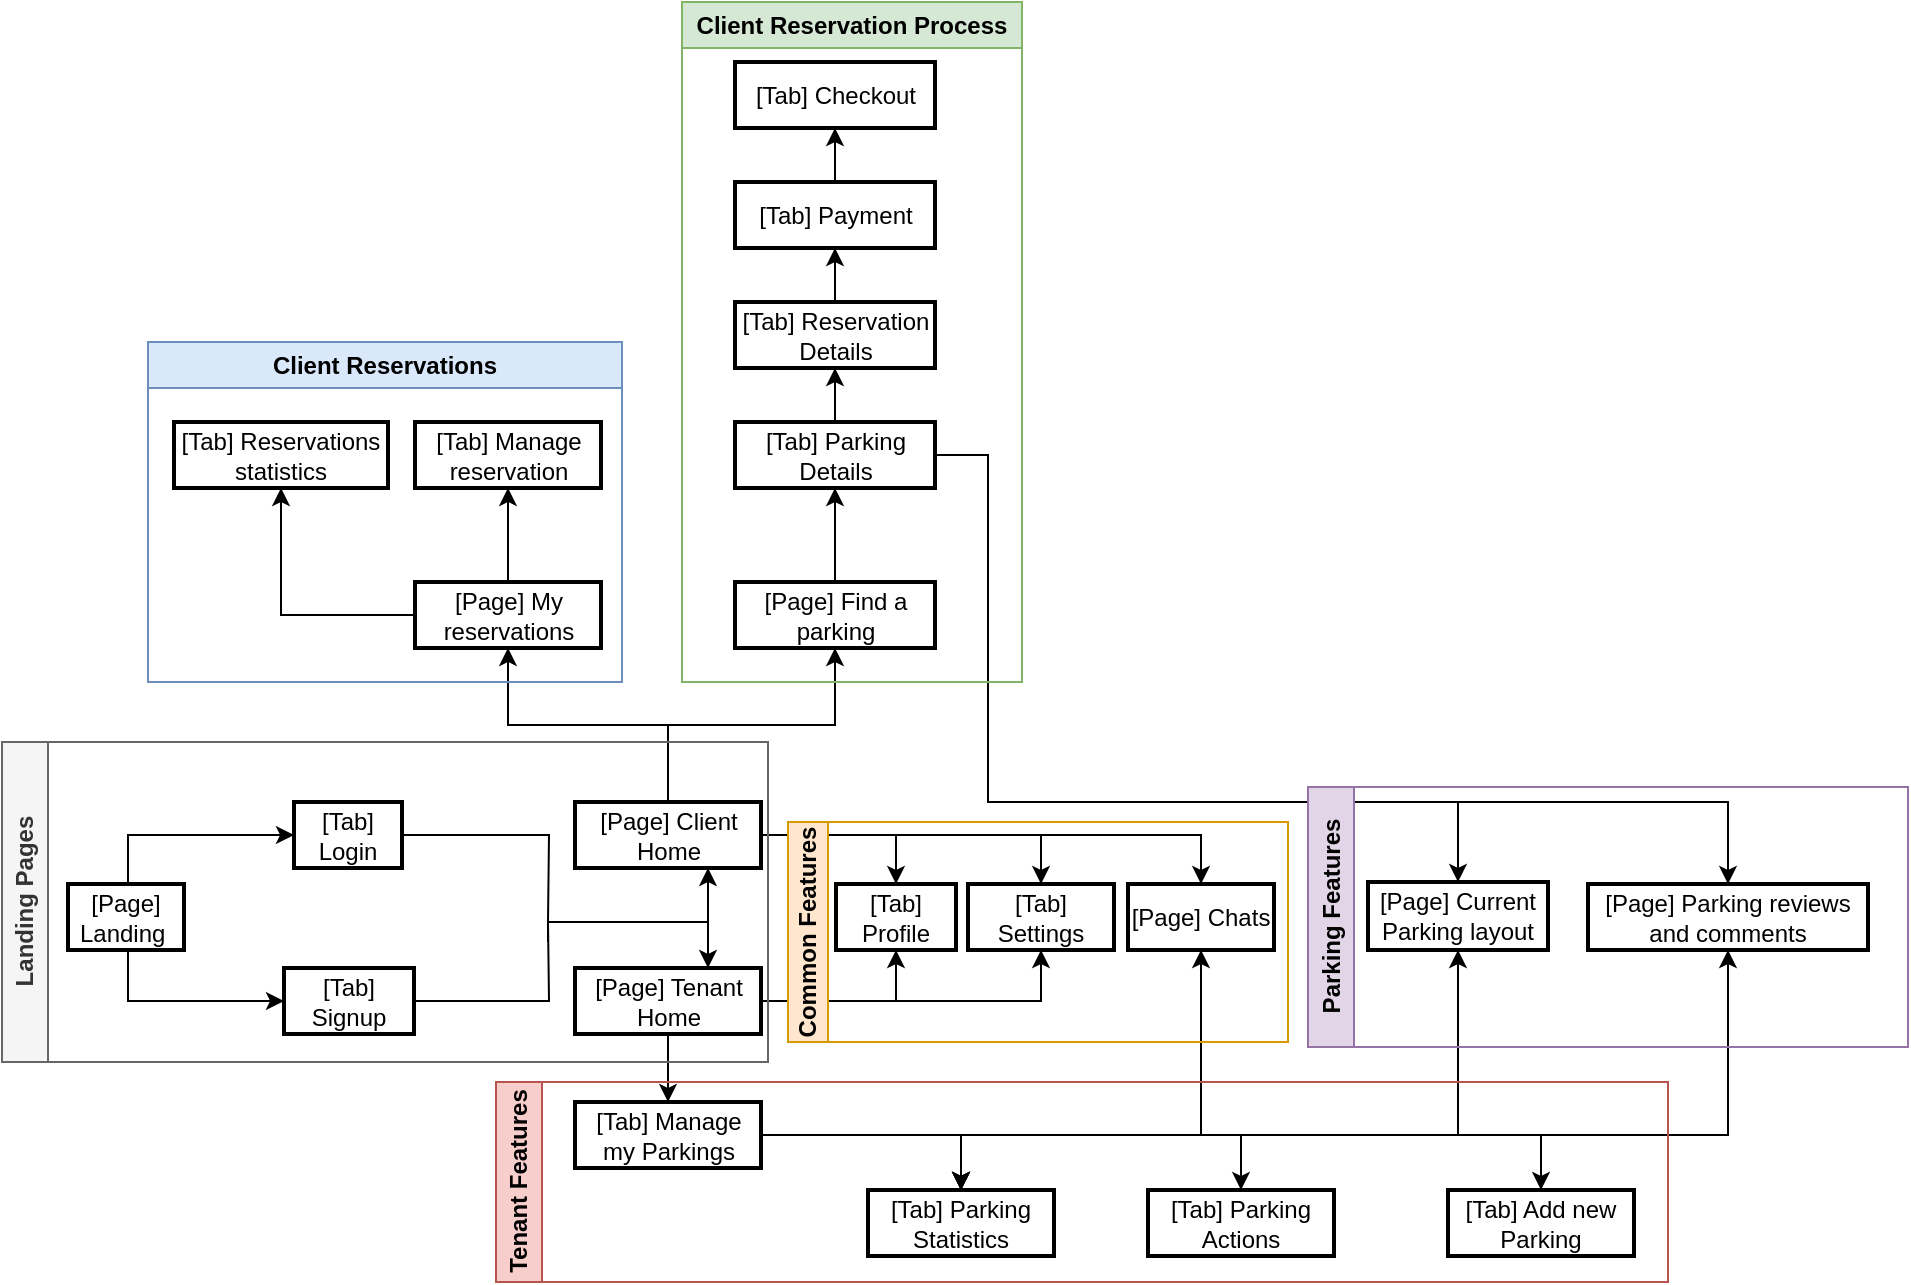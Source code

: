 <mxfile version="21.7.4" type="google">
  <diagram name="Page-1" id="HGVLSdjLlCYfiBSGcRH3">
    <mxGraphModel grid="1" page="1" gridSize="10" guides="1" tooltips="1" connect="1" arrows="1" fold="1" pageScale="1" pageWidth="827" pageHeight="1169" math="0" shadow="0">
      <root>
        <mxCell id="0" />
        <mxCell id="1" parent="0" />
        <mxCell id="HZpMQj95atoRqtbnxtPm-29" style="edgeStyle=orthogonalEdgeStyle;rounded=0;orthogonalLoop=1;jettySize=auto;html=1;entryX=0;entryY=0.5;entryDx=0;entryDy=0;" edge="1" parent="1" source="2" target="3">
          <mxGeometry relative="1" as="geometry">
            <Array as="points">
              <mxPoint x="30" y="17" />
            </Array>
          </mxGeometry>
        </mxCell>
        <mxCell id="HZpMQj95atoRqtbnxtPm-30" style="edgeStyle=orthogonalEdgeStyle;rounded=0;orthogonalLoop=1;jettySize=auto;html=1;entryX=0;entryY=0.5;entryDx=0;entryDy=0;" edge="1" parent="1" source="2" target="4">
          <mxGeometry relative="1" as="geometry">
            <Array as="points">
              <mxPoint x="30" y="100" />
            </Array>
          </mxGeometry>
        </mxCell>
        <mxCell id="2" value="[Page] Landing " style="whiteSpace=wrap;strokeWidth=2;" vertex="1" parent="1">
          <mxGeometry y="41" width="58" height="33" as="geometry" />
        </mxCell>
        <mxCell id="HZpMQj95atoRqtbnxtPm-19" style="edgeStyle=orthogonalEdgeStyle;orthogonalLoop=1;jettySize=auto;html=1;rounded=0;endArrow=none;endFill=0;" edge="1" parent="1" source="3">
          <mxGeometry relative="1" as="geometry">
            <mxPoint x="240" y="60" as="targetPoint" />
          </mxGeometry>
        </mxCell>
        <mxCell id="3" value="[Tab] Login" style="whiteSpace=wrap;strokeWidth=2;" vertex="1" parent="1">
          <mxGeometry x="113" width="54" height="33" as="geometry" />
        </mxCell>
        <mxCell id="HZpMQj95atoRqtbnxtPm-20" style="edgeStyle=orthogonalEdgeStyle;rounded=0;orthogonalLoop=1;jettySize=auto;html=1;endArrow=none;endFill=0;" edge="1" parent="1" source="4">
          <mxGeometry relative="1" as="geometry">
            <mxPoint x="240" y="60" as="targetPoint" />
          </mxGeometry>
        </mxCell>
        <mxCell id="4" value="[Tab] Signup" style="whiteSpace=wrap;strokeWidth=2;" vertex="1" parent="1">
          <mxGeometry x="108" y="83" width="65" height="33" as="geometry" />
        </mxCell>
        <mxCell id="6" value="[Tab] Settings" style="whiteSpace=wrap;strokeWidth=2;" vertex="1" parent="1">
          <mxGeometry x="450" y="41" width="73" height="33" as="geometry" />
        </mxCell>
        <mxCell id="7" value="[Tab] Profile" style="whiteSpace=wrap;strokeWidth=2;" vertex="1" parent="1">
          <mxGeometry x="384" y="41" width="60" height="33" as="geometry" />
        </mxCell>
        <mxCell id="HZpMQj95atoRqtbnxtPm-22" style="edgeStyle=orthogonalEdgeStyle;rounded=0;orthogonalLoop=1;jettySize=auto;html=1;endArrow=none;endFill=0;startArrow=classic;startFill=1;" edge="1" parent="1" source="HZpMQj95atoRqtbnxtPm-18">
          <mxGeometry relative="1" as="geometry">
            <mxPoint x="240" y="70" as="targetPoint" />
            <Array as="points">
              <mxPoint x="320" y="60" />
              <mxPoint x="240" y="60" />
            </Array>
          </mxGeometry>
        </mxCell>
        <mxCell id="HZpMQj95atoRqtbnxtPm-25" style="edgeStyle=orthogonalEdgeStyle;rounded=0;orthogonalLoop=1;jettySize=auto;html=1;entryX=0.5;entryY=0;entryDx=0;entryDy=0;" edge="1" parent="1" source="HZpMQj95atoRqtbnxtPm-18" target="7">
          <mxGeometry relative="1" as="geometry" />
        </mxCell>
        <mxCell id="HZpMQj95atoRqtbnxtPm-26" style="edgeStyle=orthogonalEdgeStyle;rounded=0;orthogonalLoop=1;jettySize=auto;html=1;entryX=0.5;entryY=0;entryDx=0;entryDy=0;" edge="1" parent="1" source="HZpMQj95atoRqtbnxtPm-18" target="6">
          <mxGeometry relative="1" as="geometry" />
        </mxCell>
        <mxCell id="HZpMQj95atoRqtbnxtPm-45" style="edgeStyle=orthogonalEdgeStyle;rounded=0;orthogonalLoop=1;jettySize=auto;html=1;entryX=0.5;entryY=0;entryDx=0;entryDy=0;" edge="1" parent="1" source="HZpMQj95atoRqtbnxtPm-18" target="HZpMQj95atoRqtbnxtPm-44">
          <mxGeometry relative="1" as="geometry" />
        </mxCell>
        <mxCell id="HZpMQj95atoRqtbnxtPm-47" value="" style="edgeStyle=orthogonalEdgeStyle;rounded=0;orthogonalLoop=1;jettySize=auto;html=1;" edge="1" parent="1" source="HZpMQj95atoRqtbnxtPm-18" target="HZpMQj95atoRqtbnxtPm-46">
          <mxGeometry relative="1" as="geometry" />
        </mxCell>
        <mxCell id="HZpMQj95atoRqtbnxtPm-52" value="" style="edgeStyle=orthogonalEdgeStyle;rounded=0;orthogonalLoop=1;jettySize=auto;html=1;" edge="1" parent="1" source="HZpMQj95atoRqtbnxtPm-18" target="HZpMQj95atoRqtbnxtPm-51">
          <mxGeometry relative="1" as="geometry" />
        </mxCell>
        <mxCell id="HZpMQj95atoRqtbnxtPm-23" style="edgeStyle=orthogonalEdgeStyle;rounded=0;orthogonalLoop=1;jettySize=auto;html=1;endArrow=none;endFill=0;startArrow=classic;startFill=1;" edge="1" parent="1" source="HZpMQj95atoRqtbnxtPm-21">
          <mxGeometry relative="1" as="geometry">
            <mxPoint x="240" y="60" as="targetPoint" />
            <Array as="points">
              <mxPoint x="320" y="60" />
            </Array>
          </mxGeometry>
        </mxCell>
        <mxCell id="HZpMQj95atoRqtbnxtPm-27" style="edgeStyle=orthogonalEdgeStyle;rounded=0;orthogonalLoop=1;jettySize=auto;html=1;entryX=0.5;entryY=1;entryDx=0;entryDy=0;" edge="1" parent="1" source="HZpMQj95atoRqtbnxtPm-21" target="7">
          <mxGeometry relative="1" as="geometry" />
        </mxCell>
        <mxCell id="HZpMQj95atoRqtbnxtPm-28" style="edgeStyle=orthogonalEdgeStyle;rounded=0;orthogonalLoop=1;jettySize=auto;html=1;entryX=0.5;entryY=1;entryDx=0;entryDy=0;" edge="1" parent="1" source="HZpMQj95atoRqtbnxtPm-21" target="6">
          <mxGeometry relative="1" as="geometry" />
        </mxCell>
        <mxCell id="HZpMQj95atoRqtbnxtPm-34" value="" style="edgeStyle=orthogonalEdgeStyle;rounded=0;orthogonalLoop=1;jettySize=auto;html=1;" edge="1" parent="1" source="HZpMQj95atoRqtbnxtPm-21" target="HZpMQj95atoRqtbnxtPm-33">
          <mxGeometry relative="1" as="geometry" />
        </mxCell>
        <mxCell id="HZpMQj95atoRqtbnxtPm-36" value="" style="edgeStyle=orthogonalEdgeStyle;rounded=0;orthogonalLoop=1;jettySize=auto;html=1;" edge="1" parent="1" source="HZpMQj95atoRqtbnxtPm-33" target="HZpMQj95atoRqtbnxtPm-35">
          <mxGeometry relative="1" as="geometry" />
        </mxCell>
        <mxCell id="HZpMQj95atoRqtbnxtPm-38" style="edgeStyle=orthogonalEdgeStyle;rounded=0;orthogonalLoop=1;jettySize=auto;html=1;entryX=0.5;entryY=0;entryDx=0;entryDy=0;" edge="1" parent="1" source="HZpMQj95atoRqtbnxtPm-33" target="HZpMQj95atoRqtbnxtPm-37">
          <mxGeometry relative="1" as="geometry" />
        </mxCell>
        <mxCell id="HZpMQj95atoRqtbnxtPm-39" value="" style="edgeStyle=orthogonalEdgeStyle;rounded=0;orthogonalLoop=1;jettySize=auto;html=1;" edge="1" parent="1" source="HZpMQj95atoRqtbnxtPm-33" target="HZpMQj95atoRqtbnxtPm-35">
          <mxGeometry relative="1" as="geometry" />
        </mxCell>
        <mxCell id="HZpMQj95atoRqtbnxtPm-40" value="" style="edgeStyle=orthogonalEdgeStyle;rounded=0;orthogonalLoop=1;jettySize=auto;html=1;" edge="1" parent="1" source="HZpMQj95atoRqtbnxtPm-33" target="HZpMQj95atoRqtbnxtPm-35">
          <mxGeometry relative="1" as="geometry" />
        </mxCell>
        <mxCell id="HZpMQj95atoRqtbnxtPm-41" style="edgeStyle=orthogonalEdgeStyle;rounded=0;orthogonalLoop=1;jettySize=auto;html=1;entryX=0.5;entryY=1;entryDx=0;entryDy=0;" edge="1" parent="1" source="HZpMQj95atoRqtbnxtPm-33" target="HZpMQj95atoRqtbnxtPm-42">
          <mxGeometry relative="1" as="geometry">
            <mxPoint x="590" y="80" as="targetPoint" />
          </mxGeometry>
        </mxCell>
        <mxCell id="HZpMQj95atoRqtbnxtPm-43" style="edgeStyle=orthogonalEdgeStyle;rounded=0;orthogonalLoop=1;jettySize=auto;html=1;entryX=0.5;entryY=1;entryDx=0;entryDy=0;" edge="1" parent="1" source="HZpMQj95atoRqtbnxtPm-33" target="HZpMQj95atoRqtbnxtPm-44">
          <mxGeometry relative="1" as="geometry">
            <mxPoint x="600" y="70" as="targetPoint" />
          </mxGeometry>
        </mxCell>
        <mxCell id="HZpMQj95atoRqtbnxtPm-57" style="edgeStyle=orthogonalEdgeStyle;rounded=0;orthogonalLoop=1;jettySize=auto;html=1;entryX=0.5;entryY=1;entryDx=0;entryDy=0;" edge="1" parent="1" source="HZpMQj95atoRqtbnxtPm-33" target="HZpMQj95atoRqtbnxtPm-55">
          <mxGeometry relative="1" as="geometry" />
        </mxCell>
        <mxCell id="HZpMQj95atoRqtbnxtPm-65" value="" style="edgeStyle=orthogonalEdgeStyle;rounded=0;orthogonalLoop=1;jettySize=auto;html=1;" edge="1" parent="1" source="HZpMQj95atoRqtbnxtPm-33" target="HZpMQj95atoRqtbnxtPm-35">
          <mxGeometry relative="1" as="geometry" />
        </mxCell>
        <mxCell id="HZpMQj95atoRqtbnxtPm-66" value="" style="edgeStyle=orthogonalEdgeStyle;rounded=0;orthogonalLoop=1;jettySize=auto;html=1;" edge="1" parent="1" source="HZpMQj95atoRqtbnxtPm-33" target="HZpMQj95atoRqtbnxtPm-35">
          <mxGeometry relative="1" as="geometry" />
        </mxCell>
        <mxCell id="HZpMQj95atoRqtbnxtPm-67" style="edgeStyle=orthogonalEdgeStyle;rounded=0;orthogonalLoop=1;jettySize=auto;html=1;entryX=0.5;entryY=0;entryDx=0;entryDy=0;" edge="1" parent="1" source="HZpMQj95atoRqtbnxtPm-33" target="HZpMQj95atoRqtbnxtPm-68">
          <mxGeometry relative="1" as="geometry">
            <mxPoint x="740" y="200" as="targetPoint" />
          </mxGeometry>
        </mxCell>
        <mxCell id="HZpMQj95atoRqtbnxtPm-33" value="[Tab] Manage my Parkings" style="whiteSpace=wrap;strokeWidth=2;" vertex="1" parent="1">
          <mxGeometry x="253.5" y="150" width="93" height="33" as="geometry" />
        </mxCell>
        <mxCell id="HZpMQj95atoRqtbnxtPm-35" value="[Tab] Parking Statistics" style="whiteSpace=wrap;strokeWidth=2;" vertex="1" parent="1">
          <mxGeometry x="400" y="194" width="93" height="33" as="geometry" />
        </mxCell>
        <mxCell id="HZpMQj95atoRqtbnxtPm-37" value="[Tab] Parking Actions" style="whiteSpace=wrap;strokeWidth=2;" vertex="1" parent="1">
          <mxGeometry x="540" y="194" width="93" height="33" as="geometry" />
        </mxCell>
        <mxCell id="HZpMQj95atoRqtbnxtPm-42" value="[Page] Current Parking layout" style="whiteSpace=wrap;strokeWidth=2;" vertex="1" parent="1">
          <mxGeometry x="650" y="40" width="90" height="34" as="geometry" />
        </mxCell>
        <mxCell id="HZpMQj95atoRqtbnxtPm-44" value="[Page] Chats" style="whiteSpace=wrap;strokeWidth=2;" vertex="1" parent="1">
          <mxGeometry x="530" y="41" width="73" height="33" as="geometry" />
        </mxCell>
        <mxCell id="HZpMQj95atoRqtbnxtPm-49" value="" style="edgeStyle=orthogonalEdgeStyle;rounded=0;orthogonalLoop=1;jettySize=auto;html=1;" edge="1" parent="1" source="HZpMQj95atoRqtbnxtPm-46" target="HZpMQj95atoRqtbnxtPm-48">
          <mxGeometry relative="1" as="geometry" />
        </mxCell>
        <mxCell id="HZpMQj95atoRqtbnxtPm-88" value="" style="edgeStyle=orthogonalEdgeStyle;rounded=0;orthogonalLoop=1;jettySize=auto;html=1;" edge="1" parent="1" source="HZpMQj95atoRqtbnxtPm-46" target="HZpMQj95atoRqtbnxtPm-87">
          <mxGeometry relative="1" as="geometry" />
        </mxCell>
        <mxCell id="HZpMQj95atoRqtbnxtPm-46" value="[Page] My reservations" style="whiteSpace=wrap;strokeWidth=2;" vertex="1" parent="1">
          <mxGeometry x="173.5" y="-110" width="93" height="33" as="geometry" />
        </mxCell>
        <mxCell id="HZpMQj95atoRqtbnxtPm-48" value="[Tab] Manage reservation" style="whiteSpace=wrap;strokeWidth=2;" vertex="1" parent="1">
          <mxGeometry x="173.5" y="-190" width="93" height="33" as="geometry" />
        </mxCell>
        <mxCell id="HZpMQj95atoRqtbnxtPm-54" value="" style="edgeStyle=orthogonalEdgeStyle;rounded=0;orthogonalLoop=1;jettySize=auto;html=1;" edge="1" parent="1" source="HZpMQj95atoRqtbnxtPm-51" target="HZpMQj95atoRqtbnxtPm-53">
          <mxGeometry relative="1" as="geometry" />
        </mxCell>
        <mxCell id="HZpMQj95atoRqtbnxtPm-56" value="" style="edgeStyle=orthogonalEdgeStyle;orthogonalLoop=1;jettySize=auto;html=1;rounded=0;exitX=1;exitY=0.5;exitDx=0;exitDy=0;" edge="1" parent="1" source="HZpMQj95atoRqtbnxtPm-53" target="HZpMQj95atoRqtbnxtPm-55">
          <mxGeometry relative="1" as="geometry">
            <Array as="points">
              <mxPoint x="460" y="-173" />
              <mxPoint x="460" />
              <mxPoint x="830" />
            </Array>
          </mxGeometry>
        </mxCell>
        <mxCell id="HZpMQj95atoRqtbnxtPm-58" style="edgeStyle=orthogonalEdgeStyle;rounded=0;orthogonalLoop=1;jettySize=auto;html=1;entryX=0.5;entryY=0;entryDx=0;entryDy=0;exitX=1;exitY=0.5;exitDx=0;exitDy=0;" edge="1" parent="1" source="HZpMQj95atoRqtbnxtPm-53" target="HZpMQj95atoRqtbnxtPm-42">
          <mxGeometry relative="1" as="geometry">
            <Array as="points">
              <mxPoint x="460" y="-173" />
              <mxPoint x="460" />
              <mxPoint x="695" />
            </Array>
          </mxGeometry>
        </mxCell>
        <mxCell id="HZpMQj95atoRqtbnxtPm-51" value="[Page] Find a parking" style="whiteSpace=wrap;html=1;strokeWidth=2;" vertex="1" parent="1">
          <mxGeometry x="333.5" y="-110" width="100" height="33" as="geometry" />
        </mxCell>
        <mxCell id="HZpMQj95atoRqtbnxtPm-60" style="edgeStyle=orthogonalEdgeStyle;rounded=0;orthogonalLoop=1;jettySize=auto;html=1;entryX=0.5;entryY=1;entryDx=0;entryDy=0;" edge="1" parent="1" source="HZpMQj95atoRqtbnxtPm-53" target="HZpMQj95atoRqtbnxtPm-59">
          <mxGeometry relative="1" as="geometry" />
        </mxCell>
        <mxCell id="HZpMQj95atoRqtbnxtPm-53" value="[Tab] Parking Details" style="whiteSpace=wrap;html=1;strokeWidth=2;" vertex="1" parent="1">
          <mxGeometry x="333.5" y="-190" width="100" height="33" as="geometry" />
        </mxCell>
        <mxCell id="HZpMQj95atoRqtbnxtPm-55" value="[Page] Parking reviews and comments" style="whiteSpace=wrap;html=1;strokeWidth=2;" vertex="1" parent="1">
          <mxGeometry x="760" y="41" width="140" height="33" as="geometry" />
        </mxCell>
        <mxCell id="HZpMQj95atoRqtbnxtPm-62" value="" style="edgeStyle=orthogonalEdgeStyle;rounded=0;orthogonalLoop=1;jettySize=auto;html=1;" edge="1" parent="1" source="HZpMQj95atoRqtbnxtPm-59" target="HZpMQj95atoRqtbnxtPm-61">
          <mxGeometry relative="1" as="geometry" />
        </mxCell>
        <mxCell id="HZpMQj95atoRqtbnxtPm-59" value="[Tab] Reservation Details" style="whiteSpace=wrap;html=1;strokeWidth=2;" vertex="1" parent="1">
          <mxGeometry x="333.5" y="-250" width="100" height="33" as="geometry" />
        </mxCell>
        <mxCell id="HZpMQj95atoRqtbnxtPm-64" value="" style="edgeStyle=orthogonalEdgeStyle;rounded=0;orthogonalLoop=1;jettySize=auto;html=1;" edge="1" parent="1" source="HZpMQj95atoRqtbnxtPm-61" target="HZpMQj95atoRqtbnxtPm-63">
          <mxGeometry relative="1" as="geometry" />
        </mxCell>
        <mxCell id="HZpMQj95atoRqtbnxtPm-61" value="[Tab] Payment" style="whiteSpace=wrap;html=1;strokeWidth=2;" vertex="1" parent="1">
          <mxGeometry x="333.5" y="-310" width="100" height="33" as="geometry" />
        </mxCell>
        <mxCell id="HZpMQj95atoRqtbnxtPm-63" value="[Tab] Checkout" style="whiteSpace=wrap;html=1;strokeWidth=2;" vertex="1" parent="1">
          <mxGeometry x="333.5" y="-370" width="100" height="33" as="geometry" />
        </mxCell>
        <mxCell id="HZpMQj95atoRqtbnxtPm-68" value="[Tab] Add new Parking" style="whiteSpace=wrap;strokeWidth=2;" vertex="1" parent="1">
          <mxGeometry x="690" y="194" width="93" height="33" as="geometry" />
        </mxCell>
        <mxCell id="HZpMQj95atoRqtbnxtPm-81" value="Landing Pages" style="swimlane;horizontal=0;whiteSpace=wrap;html=1;fillColor=#f5f5f5;strokeColor=#666666;fontColor=#333333;" vertex="1" parent="1">
          <mxGeometry x="-33" y="-30" width="383" height="160" as="geometry" />
        </mxCell>
        <mxCell id="HZpMQj95atoRqtbnxtPm-18" value="[Page] Client Home" style="whiteSpace=wrap;strokeWidth=2;" vertex="1" parent="HZpMQj95atoRqtbnxtPm-81">
          <mxGeometry x="286.5" y="30" width="93" height="33" as="geometry" />
        </mxCell>
        <mxCell id="HZpMQj95atoRqtbnxtPm-21" value="[Page] Tenant&#xa;Home" style="whiteSpace=wrap;strokeWidth=2;" vertex="1" parent="HZpMQj95atoRqtbnxtPm-81">
          <mxGeometry x="286.5" y="113" width="93" height="33" as="geometry" />
        </mxCell>
        <mxCell id="HZpMQj95atoRqtbnxtPm-83" value="Common Features" style="swimlane;horizontal=0;whiteSpace=wrap;html=1;startSize=20;fillColor=#ffe6cc;strokeColor=#d79b00;" vertex="1" parent="1">
          <mxGeometry x="360" y="10" width="250" height="110" as="geometry">
            <mxRectangle x="360" y="10" width="40" height="140" as="alternateBounds" />
          </mxGeometry>
        </mxCell>
        <mxCell id="HZpMQj95atoRqtbnxtPm-84" value="Tenant Features" style="swimlane;horizontal=0;whiteSpace=wrap;html=1;fillColor=#f8cecc;strokeColor=#b85450;" vertex="1" parent="1">
          <mxGeometry x="214" y="140" width="586" height="100" as="geometry" />
        </mxCell>
        <mxCell id="HZpMQj95atoRqtbnxtPm-85" value="Parking Features" style="swimlane;horizontal=0;whiteSpace=wrap;html=1;fillColor=#e1d5e7;strokeColor=#9673a6;" vertex="1" parent="1">
          <mxGeometry x="620" y="-7.5" width="300" height="130" as="geometry" />
        </mxCell>
        <mxCell id="HZpMQj95atoRqtbnxtPm-87" value="[Tab] Reservations statistics" style="whiteSpace=wrap;strokeWidth=2;" vertex="1" parent="1">
          <mxGeometry x="53" y="-190" width="107" height="33" as="geometry" />
        </mxCell>
        <mxCell id="HZpMQj95atoRqtbnxtPm-91" value="Client Reservations" style="swimlane;whiteSpace=wrap;html=1;fillColor=#dae8fc;strokeColor=#6c8ebf;" vertex="1" parent="1">
          <mxGeometry x="40" y="-230" width="237" height="170" as="geometry" />
        </mxCell>
        <mxCell id="HZpMQj95atoRqtbnxtPm-93" value="Client Reservation Process" style="swimlane;whiteSpace=wrap;html=1;fillColor=#d5e8d4;strokeColor=#82b366;" vertex="1" parent="1">
          <mxGeometry x="307" y="-400" width="170" height="340" as="geometry" />
        </mxCell>
      </root>
    </mxGraphModel>
  </diagram>
</mxfile>
